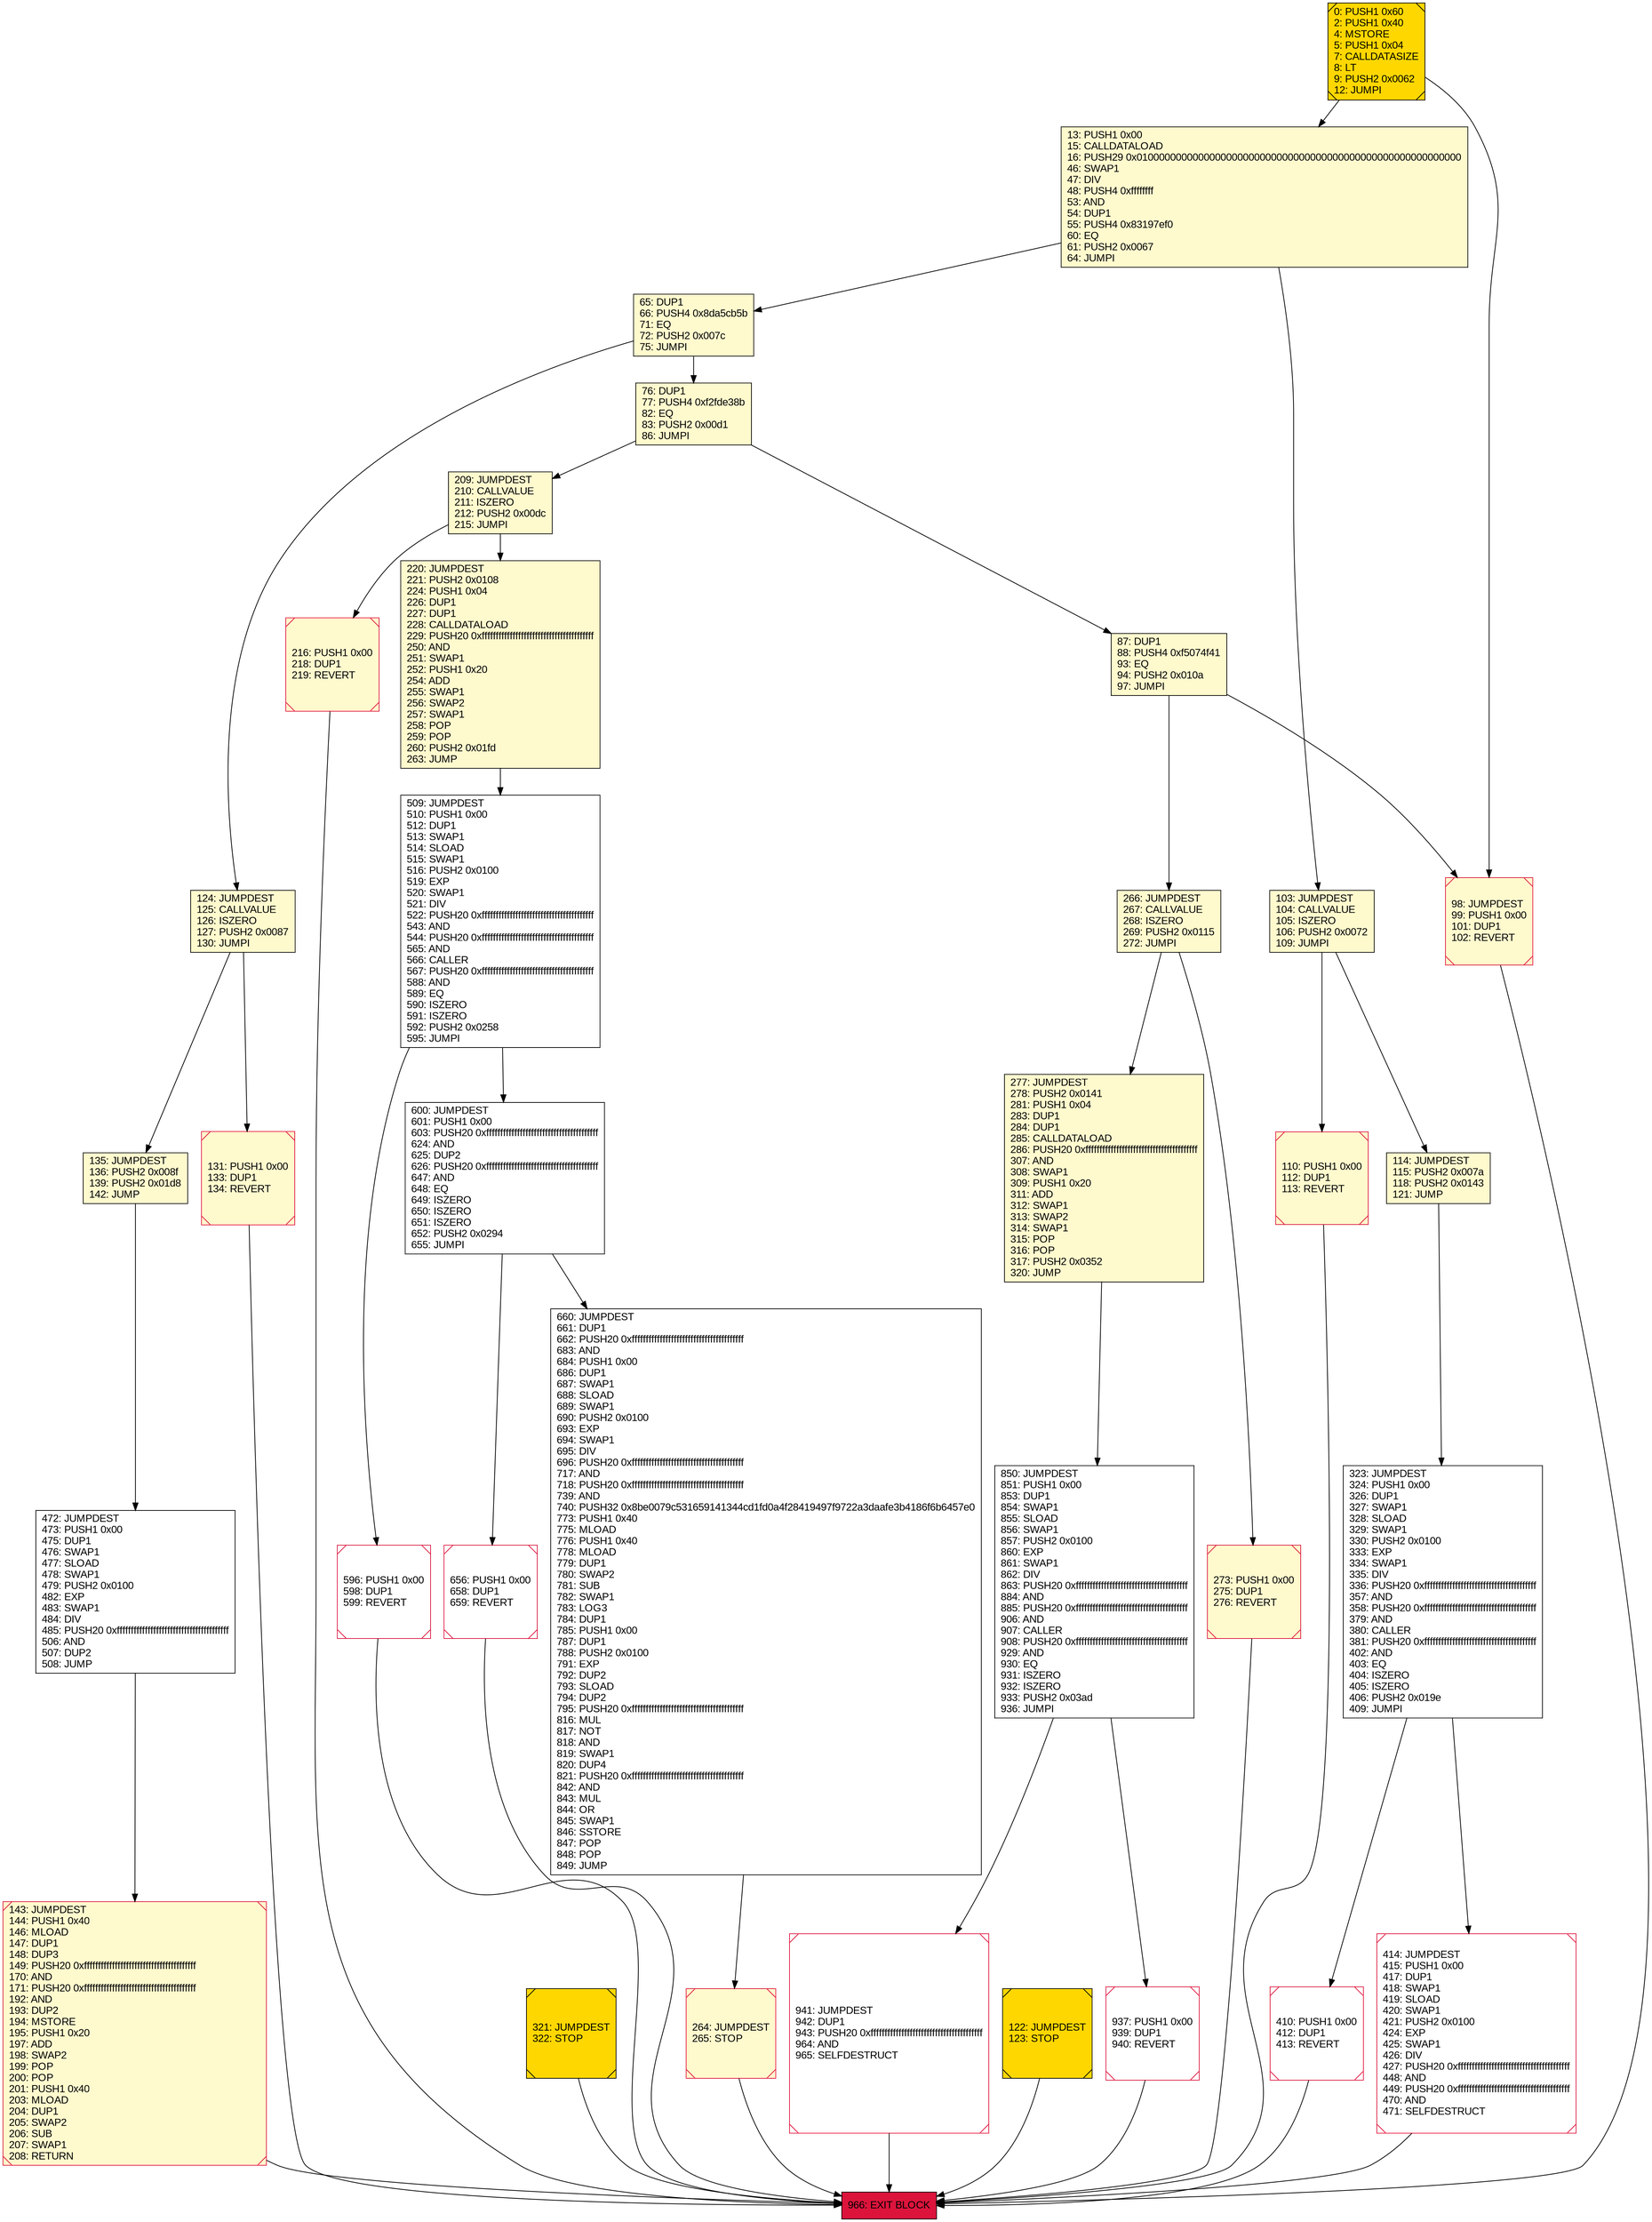 digraph G {
bgcolor=transparent rankdir=UD;
node [shape=box style=filled color=black fillcolor=white fontname=arial fontcolor=black];
76 [label="76: DUP1\l77: PUSH4 0xf2fde38b\l82: EQ\l83: PUSH2 0x00d1\l86: JUMPI\l" fillcolor=lemonchiffon ];
966 [label="966: EXIT BLOCK\l" fillcolor=crimson ];
937 [label="937: PUSH1 0x00\l939: DUP1\l940: REVERT\l" shape=Msquare color=crimson ];
13 [label="13: PUSH1 0x00\l15: CALLDATALOAD\l16: PUSH29 0x0100000000000000000000000000000000000000000000000000000000\l46: SWAP1\l47: DIV\l48: PUSH4 0xffffffff\l53: AND\l54: DUP1\l55: PUSH4 0x83197ef0\l60: EQ\l61: PUSH2 0x0067\l64: JUMPI\l" fillcolor=lemonchiffon ];
209 [label="209: JUMPDEST\l210: CALLVALUE\l211: ISZERO\l212: PUSH2 0x00dc\l215: JUMPI\l" fillcolor=lemonchiffon ];
135 [label="135: JUMPDEST\l136: PUSH2 0x008f\l139: PUSH2 0x01d8\l142: JUMP\l" fillcolor=lemonchiffon ];
124 [label="124: JUMPDEST\l125: CALLVALUE\l126: ISZERO\l127: PUSH2 0x0087\l130: JUMPI\l" fillcolor=lemonchiffon ];
110 [label="110: PUSH1 0x00\l112: DUP1\l113: REVERT\l" fillcolor=lemonchiffon shape=Msquare color=crimson ];
941 [label="941: JUMPDEST\l942: DUP1\l943: PUSH20 0xffffffffffffffffffffffffffffffffffffffff\l964: AND\l965: SELFDESTRUCT\l" shape=Msquare color=crimson ];
323 [label="323: JUMPDEST\l324: PUSH1 0x00\l326: DUP1\l327: SWAP1\l328: SLOAD\l329: SWAP1\l330: PUSH2 0x0100\l333: EXP\l334: SWAP1\l335: DIV\l336: PUSH20 0xffffffffffffffffffffffffffffffffffffffff\l357: AND\l358: PUSH20 0xffffffffffffffffffffffffffffffffffffffff\l379: AND\l380: CALLER\l381: PUSH20 0xffffffffffffffffffffffffffffffffffffffff\l402: AND\l403: EQ\l404: ISZERO\l405: ISZERO\l406: PUSH2 0x019e\l409: JUMPI\l" ];
0 [label="0: PUSH1 0x60\l2: PUSH1 0x40\l4: MSTORE\l5: PUSH1 0x04\l7: CALLDATASIZE\l8: LT\l9: PUSH2 0x0062\l12: JUMPI\l" fillcolor=lemonchiffon shape=Msquare fillcolor=gold ];
321 [label="321: JUMPDEST\l322: STOP\l" fillcolor=lemonchiffon shape=Msquare fillcolor=gold ];
87 [label="87: DUP1\l88: PUSH4 0xf5074f41\l93: EQ\l94: PUSH2 0x010a\l97: JUMPI\l" fillcolor=lemonchiffon ];
143 [label="143: JUMPDEST\l144: PUSH1 0x40\l146: MLOAD\l147: DUP1\l148: DUP3\l149: PUSH20 0xffffffffffffffffffffffffffffffffffffffff\l170: AND\l171: PUSH20 0xffffffffffffffffffffffffffffffffffffffff\l192: AND\l193: DUP2\l194: MSTORE\l195: PUSH1 0x20\l197: ADD\l198: SWAP2\l199: POP\l200: POP\l201: PUSH1 0x40\l203: MLOAD\l204: DUP1\l205: SWAP2\l206: SUB\l207: SWAP1\l208: RETURN\l" fillcolor=lemonchiffon shape=Msquare color=crimson ];
264 [label="264: JUMPDEST\l265: STOP\l" fillcolor=lemonchiffon shape=Msquare color=crimson ];
220 [label="220: JUMPDEST\l221: PUSH2 0x0108\l224: PUSH1 0x04\l226: DUP1\l227: DUP1\l228: CALLDATALOAD\l229: PUSH20 0xffffffffffffffffffffffffffffffffffffffff\l250: AND\l251: SWAP1\l252: PUSH1 0x20\l254: ADD\l255: SWAP1\l256: SWAP2\l257: SWAP1\l258: POP\l259: POP\l260: PUSH2 0x01fd\l263: JUMP\l" fillcolor=lemonchiffon ];
131 [label="131: PUSH1 0x00\l133: DUP1\l134: REVERT\l" fillcolor=lemonchiffon shape=Msquare color=crimson ];
65 [label="65: DUP1\l66: PUSH4 0x8da5cb5b\l71: EQ\l72: PUSH2 0x007c\l75: JUMPI\l" fillcolor=lemonchiffon ];
114 [label="114: JUMPDEST\l115: PUSH2 0x007a\l118: PUSH2 0x0143\l121: JUMP\l" fillcolor=lemonchiffon ];
660 [label="660: JUMPDEST\l661: DUP1\l662: PUSH20 0xffffffffffffffffffffffffffffffffffffffff\l683: AND\l684: PUSH1 0x00\l686: DUP1\l687: SWAP1\l688: SLOAD\l689: SWAP1\l690: PUSH2 0x0100\l693: EXP\l694: SWAP1\l695: DIV\l696: PUSH20 0xffffffffffffffffffffffffffffffffffffffff\l717: AND\l718: PUSH20 0xffffffffffffffffffffffffffffffffffffffff\l739: AND\l740: PUSH32 0x8be0079c531659141344cd1fd0a4f28419497f9722a3daafe3b4186f6b6457e0\l773: PUSH1 0x40\l775: MLOAD\l776: PUSH1 0x40\l778: MLOAD\l779: DUP1\l780: SWAP2\l781: SUB\l782: SWAP1\l783: LOG3\l784: DUP1\l785: PUSH1 0x00\l787: DUP1\l788: PUSH2 0x0100\l791: EXP\l792: DUP2\l793: SLOAD\l794: DUP2\l795: PUSH20 0xffffffffffffffffffffffffffffffffffffffff\l816: MUL\l817: NOT\l818: AND\l819: SWAP1\l820: DUP4\l821: PUSH20 0xffffffffffffffffffffffffffffffffffffffff\l842: AND\l843: MUL\l844: OR\l845: SWAP1\l846: SSTORE\l847: POP\l848: POP\l849: JUMP\l" ];
98 [label="98: JUMPDEST\l99: PUSH1 0x00\l101: DUP1\l102: REVERT\l" fillcolor=lemonchiffon shape=Msquare color=crimson ];
277 [label="277: JUMPDEST\l278: PUSH2 0x0141\l281: PUSH1 0x04\l283: DUP1\l284: DUP1\l285: CALLDATALOAD\l286: PUSH20 0xffffffffffffffffffffffffffffffffffffffff\l307: AND\l308: SWAP1\l309: PUSH1 0x20\l311: ADD\l312: SWAP1\l313: SWAP2\l314: SWAP1\l315: POP\l316: POP\l317: PUSH2 0x0352\l320: JUMP\l" fillcolor=lemonchiffon ];
122 [label="122: JUMPDEST\l123: STOP\l" fillcolor=lemonchiffon shape=Msquare fillcolor=gold ];
472 [label="472: JUMPDEST\l473: PUSH1 0x00\l475: DUP1\l476: SWAP1\l477: SLOAD\l478: SWAP1\l479: PUSH2 0x0100\l482: EXP\l483: SWAP1\l484: DIV\l485: PUSH20 0xffffffffffffffffffffffffffffffffffffffff\l506: AND\l507: DUP2\l508: JUMP\l" ];
509 [label="509: JUMPDEST\l510: PUSH1 0x00\l512: DUP1\l513: SWAP1\l514: SLOAD\l515: SWAP1\l516: PUSH2 0x0100\l519: EXP\l520: SWAP1\l521: DIV\l522: PUSH20 0xffffffffffffffffffffffffffffffffffffffff\l543: AND\l544: PUSH20 0xffffffffffffffffffffffffffffffffffffffff\l565: AND\l566: CALLER\l567: PUSH20 0xffffffffffffffffffffffffffffffffffffffff\l588: AND\l589: EQ\l590: ISZERO\l591: ISZERO\l592: PUSH2 0x0258\l595: JUMPI\l" ];
273 [label="273: PUSH1 0x00\l275: DUP1\l276: REVERT\l" fillcolor=lemonchiffon shape=Msquare color=crimson ];
103 [label="103: JUMPDEST\l104: CALLVALUE\l105: ISZERO\l106: PUSH2 0x0072\l109: JUMPI\l" fillcolor=lemonchiffon ];
656 [label="656: PUSH1 0x00\l658: DUP1\l659: REVERT\l" shape=Msquare color=crimson ];
596 [label="596: PUSH1 0x00\l598: DUP1\l599: REVERT\l" shape=Msquare color=crimson ];
266 [label="266: JUMPDEST\l267: CALLVALUE\l268: ISZERO\l269: PUSH2 0x0115\l272: JUMPI\l" fillcolor=lemonchiffon ];
216 [label="216: PUSH1 0x00\l218: DUP1\l219: REVERT\l" fillcolor=lemonchiffon shape=Msquare color=crimson ];
600 [label="600: JUMPDEST\l601: PUSH1 0x00\l603: PUSH20 0xffffffffffffffffffffffffffffffffffffffff\l624: AND\l625: DUP2\l626: PUSH20 0xffffffffffffffffffffffffffffffffffffffff\l647: AND\l648: EQ\l649: ISZERO\l650: ISZERO\l651: ISZERO\l652: PUSH2 0x0294\l655: JUMPI\l" ];
410 [label="410: PUSH1 0x00\l412: DUP1\l413: REVERT\l" shape=Msquare color=crimson ];
414 [label="414: JUMPDEST\l415: PUSH1 0x00\l417: DUP1\l418: SWAP1\l419: SLOAD\l420: SWAP1\l421: PUSH2 0x0100\l424: EXP\l425: SWAP1\l426: DIV\l427: PUSH20 0xffffffffffffffffffffffffffffffffffffffff\l448: AND\l449: PUSH20 0xffffffffffffffffffffffffffffffffffffffff\l470: AND\l471: SELFDESTRUCT\l" shape=Msquare color=crimson ];
850 [label="850: JUMPDEST\l851: PUSH1 0x00\l853: DUP1\l854: SWAP1\l855: SLOAD\l856: SWAP1\l857: PUSH2 0x0100\l860: EXP\l861: SWAP1\l862: DIV\l863: PUSH20 0xffffffffffffffffffffffffffffffffffffffff\l884: AND\l885: PUSH20 0xffffffffffffffffffffffffffffffffffffffff\l906: AND\l907: CALLER\l908: PUSH20 0xffffffffffffffffffffffffffffffffffffffff\l929: AND\l930: EQ\l931: ISZERO\l932: ISZERO\l933: PUSH2 0x03ad\l936: JUMPI\l" ];
124 -> 135;
509 -> 596;
266 -> 273;
600 -> 656;
110 -> 966;
509 -> 600;
937 -> 966;
76 -> 209;
220 -> 509;
266 -> 277;
321 -> 966;
103 -> 114;
941 -> 966;
0 -> 13;
143 -> 966;
264 -> 966;
76 -> 87;
277 -> 850;
600 -> 660;
135 -> 472;
98 -> 966;
131 -> 966;
65 -> 76;
122 -> 966;
13 -> 65;
323 -> 410;
323 -> 414;
65 -> 124;
87 -> 266;
124 -> 131;
850 -> 941;
209 -> 220;
0 -> 98;
472 -> 143;
596 -> 966;
850 -> 937;
114 -> 323;
273 -> 966;
209 -> 216;
656 -> 966;
660 -> 264;
13 -> 103;
87 -> 98;
410 -> 966;
414 -> 966;
103 -> 110;
216 -> 966;
}